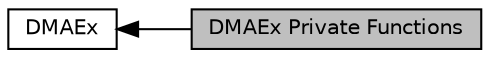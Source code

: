 digraph "DMAEx Private Functions"
{
  edge [fontname="Helvetica",fontsize="10",labelfontname="Helvetica",labelfontsize="10"];
  node [fontname="Helvetica",fontsize="10",shape=record];
  rankdir=LR;
  Node0 [label="DMAEx Private Functions",height=0.2,width=0.4,color="black", fillcolor="grey75", style="filled", fontcolor="black"];
  Node1 [label="DMAEx",height=0.2,width=0.4,color="black", fillcolor="white", style="filled",URL="$group___d_m_a_ex.html",tooltip="DMA Extended HAL module driver. "];
  Node1->Node0 [shape=plaintext, dir="back", style="solid"];
}
